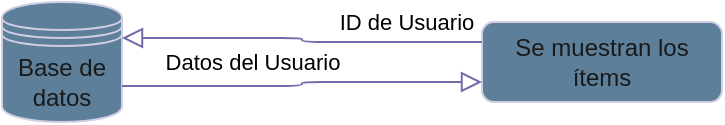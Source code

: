 <mxfile version="26.0.16">
  <diagram id="C5RBs43oDa-KdzZeNtuy" name="Page-1">
    <mxGraphModel dx="1420" dy="827" grid="0" gridSize="10" guides="1" tooltips="1" connect="1" arrows="1" fold="1" page="1" pageScale="1" pageWidth="1169" pageHeight="827" math="0" shadow="0">
      <root>
        <mxCell id="WIyWlLk6GJQsqaUBKTNV-0" />
        <mxCell id="WIyWlLk6GJQsqaUBKTNV-1" parent="WIyWlLk6GJQsqaUBKTNV-0" />
        <mxCell id="WIyWlLk6GJQsqaUBKTNV-11" value="Se muestran los ítems" style="rounded=1;whiteSpace=wrap;html=1;fontSize=12;glass=0;strokeWidth=1;shadow=0;labelBackgroundColor=none;fillColor=#5D7F99;strokeColor=#D0CEE2;fontColor=#1A1A1A;" parent="WIyWlLk6GJQsqaUBKTNV-1" vertex="1">
          <mxGeometry x="645" y="394" width="120" height="40" as="geometry" />
        </mxCell>
        <mxCell id="6u8F5dvvLnZfu8jKy_S6-0" value="Base de datos" style="shape=datastore;whiteSpace=wrap;html=1;strokeColor=#D0CEE2;fontColor=#1A1A1A;fillColor=#5D7F99;labelBackgroundColor=none;" parent="WIyWlLk6GJQsqaUBKTNV-1" vertex="1">
          <mxGeometry x="405" y="384" width="60" height="60" as="geometry" />
        </mxCell>
        <mxCell id="6u8F5dvvLnZfu8jKy_S6-34" value="ID de Usuario" style="rounded=1;html=1;jettySize=auto;orthogonalLoop=1;fontSize=11;endArrow=block;endFill=0;endSize=8;strokeWidth=1;shadow=0;labelBackgroundColor=none;edgeStyle=orthogonalEdgeStyle;strokeColor=#736CA8;fontColor=default;entryX=1;entryY=0.3;entryDx=0;entryDy=0;exitX=0;exitY=0.25;exitDx=0;exitDy=0;" parent="WIyWlLk6GJQsqaUBKTNV-1" source="WIyWlLk6GJQsqaUBKTNV-11" target="6u8F5dvvLnZfu8jKy_S6-0" edge="1">
          <mxGeometry x="-0.575" y="-10" relative="1" as="geometry">
            <mxPoint as="offset" />
            <mxPoint x="545" y="344" as="sourcePoint" />
            <mxPoint x="685" y="424" as="targetPoint" />
          </mxGeometry>
        </mxCell>
        <mxCell id="6u8F5dvvLnZfu8jKy_S6-37" value="Datos del Usuario" style="rounded=1;html=1;jettySize=auto;orthogonalLoop=1;fontSize=11;endArrow=block;endFill=0;endSize=8;strokeWidth=1;shadow=0;labelBackgroundColor=none;edgeStyle=orthogonalEdgeStyle;strokeColor=#736CA8;fontColor=default;exitX=1;exitY=0.7;exitDx=0;exitDy=0;entryX=0;entryY=0.75;entryDx=0;entryDy=0;" parent="WIyWlLk6GJQsqaUBKTNV-1" source="6u8F5dvvLnZfu8jKy_S6-0" target="WIyWlLk6GJQsqaUBKTNV-11" edge="1">
          <mxGeometry x="-0.286" y="12" relative="1" as="geometry">
            <mxPoint as="offset" />
            <mxPoint x="405" y="412" as="sourcePoint" />
            <mxPoint x="685" y="414" as="targetPoint" />
          </mxGeometry>
        </mxCell>
      </root>
    </mxGraphModel>
  </diagram>
</mxfile>
